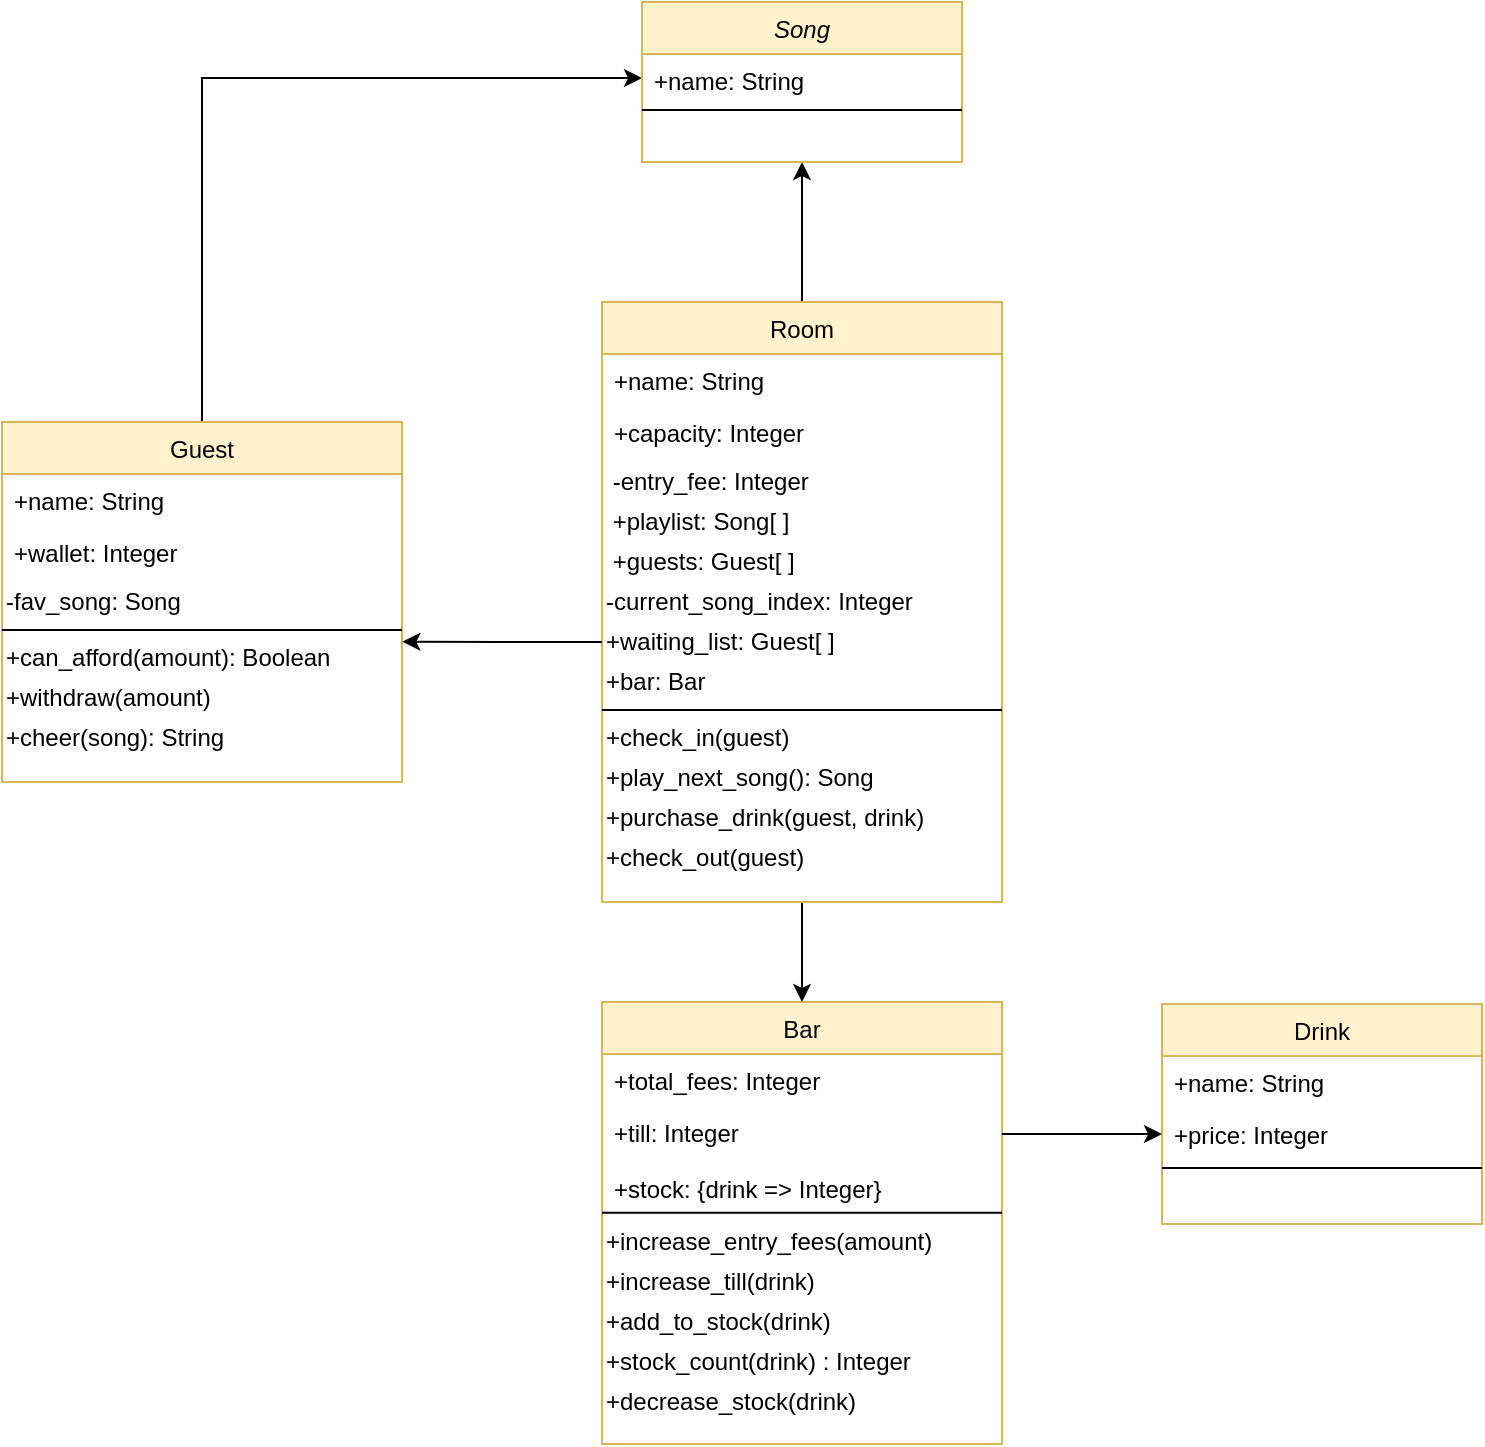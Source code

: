 <mxfile version="13.1.3" type="device"><diagram id="C5RBs43oDa-KdzZeNtuy" name="Page-1"><mxGraphModel dx="1678" dy="839" grid="1" gridSize="10" guides="1" tooltips="1" connect="1" arrows="1" fold="1" page="1" pageScale="1" pageWidth="827" pageHeight="1169" math="0" shadow="0"><root><mxCell id="WIyWlLk6GJQsqaUBKTNV-0"/><mxCell id="WIyWlLk6GJQsqaUBKTNV-1" parent="WIyWlLk6GJQsqaUBKTNV-0"/><mxCell id="UeJzuGdYRGuftx-_iQT7-57" style="edgeStyle=orthogonalEdgeStyle;rounded=0;orthogonalLoop=1;jettySize=auto;html=1;entryX=0;entryY=0.5;entryDx=0;entryDy=0;" edge="1" parent="WIyWlLk6GJQsqaUBKTNV-1" source="UeJzuGdYRGuftx-_iQT7-28" target="zkfFHV4jXpPFQw0GAbJ--1"><mxGeometry relative="1" as="geometry"><Array as="points"><mxPoint x="290" y="78"/><mxPoint x="290" y="78"/></Array></mxGeometry></mxCell><mxCell id="UeJzuGdYRGuftx-_iQT7-59" style="edgeStyle=orthogonalEdgeStyle;rounded=0;orthogonalLoop=1;jettySize=auto;html=1;exitX=0.5;exitY=0;exitDx=0;exitDy=0;entryX=0.5;entryY=1;entryDx=0;entryDy=0;" edge="1" parent="WIyWlLk6GJQsqaUBKTNV-1" source="UeJzuGdYRGuftx-_iQT7-39" target="zkfFHV4jXpPFQw0GAbJ--0"><mxGeometry relative="1" as="geometry"/></mxCell><mxCell id="zkfFHV4jXpPFQw0GAbJ--6" value="Bar" style="swimlane;fontStyle=0;align=center;verticalAlign=top;childLayout=stackLayout;horizontal=1;startSize=26;horizontalStack=0;resizeParent=1;resizeLast=0;collapsible=1;marginBottom=0;rounded=0;shadow=0;strokeWidth=1;fillColor=#fff2cc;strokeColor=#d6b656;" parent="WIyWlLk6GJQsqaUBKTNV-1" vertex="1"><mxGeometry x="330" y="540" width="200" height="221" as="geometry"><mxRectangle x="130" y="380" width="160" height="26" as="alternateBounds"/></mxGeometry></mxCell><mxCell id="zkfFHV4jXpPFQw0GAbJ--7" value="+total_fees: Integer" style="text;align=left;verticalAlign=top;spacingLeft=4;spacingRight=4;overflow=hidden;rotatable=0;points=[[0,0.5],[1,0.5]];portConstraint=eastwest;" parent="zkfFHV4jXpPFQw0GAbJ--6" vertex="1"><mxGeometry y="26" width="200" height="26" as="geometry"/></mxCell><mxCell id="zkfFHV4jXpPFQw0GAbJ--8" value="+till: Integer&#10;" style="text;align=left;verticalAlign=top;spacingLeft=4;spacingRight=4;overflow=hidden;rotatable=0;points=[[0,0.5],[1,0.5]];portConstraint=eastwest;rounded=0;shadow=0;html=0;" parent="zkfFHV4jXpPFQw0GAbJ--6" vertex="1"><mxGeometry y="52" width="200" height="28" as="geometry"/></mxCell><mxCell id="UeJzuGdYRGuftx-_iQT7-14" value="+stock: {drink =&gt; Integer}" style="text;align=left;verticalAlign=top;spacingLeft=4;spacingRight=4;overflow=hidden;rotatable=0;points=[[0,0.5],[1,0.5]];portConstraint=eastwest;rounded=0;shadow=0;html=0;" vertex="1" parent="zkfFHV4jXpPFQw0GAbJ--6"><mxGeometry y="80" width="200" height="20.37" as="geometry"/></mxCell><mxCell id="zkfFHV4jXpPFQw0GAbJ--9" value="" style="line;html=1;strokeWidth=1;align=left;verticalAlign=middle;spacingTop=-1;spacingLeft=3;spacingRight=3;rotatable=0;labelPosition=right;points=[];portConstraint=eastwest;" parent="zkfFHV4jXpPFQw0GAbJ--6" vertex="1"><mxGeometry y="100.37" width="200" height="10" as="geometry"/></mxCell><mxCell id="UeJzuGdYRGuftx-_iQT7-23" value="+increase_entry_fees(amount)" style="text;html=1;align=left;verticalAlign=middle;resizable=0;points=[];autosize=1;" vertex="1" parent="zkfFHV4jXpPFQw0GAbJ--6"><mxGeometry y="110.37" width="200" height="20" as="geometry"/></mxCell><mxCell id="UeJzuGdYRGuftx-_iQT7-24" value="+increase_till(drink)" style="text;html=1;align=left;verticalAlign=middle;resizable=0;points=[];autosize=1;" vertex="1" parent="zkfFHV4jXpPFQw0GAbJ--6"><mxGeometry y="130.37" width="200" height="20" as="geometry"/></mxCell><mxCell id="UeJzuGdYRGuftx-_iQT7-25" value="+add_to_stock(drink)" style="text;html=1;align=left;verticalAlign=middle;resizable=0;points=[];autosize=1;" vertex="1" parent="zkfFHV4jXpPFQw0GAbJ--6"><mxGeometry y="150.37" width="200" height="20" as="geometry"/></mxCell><mxCell id="UeJzuGdYRGuftx-_iQT7-26" value="+stock_count(drink) : Integer" style="text;html=1;align=left;verticalAlign=middle;resizable=0;points=[];autosize=1;" vertex="1" parent="zkfFHV4jXpPFQw0GAbJ--6"><mxGeometry y="170.37" width="200" height="20" as="geometry"/></mxCell><mxCell id="UeJzuGdYRGuftx-_iQT7-27" value="+decrease_stock(drink)" style="text;html=1;align=left;verticalAlign=middle;resizable=0;points=[];autosize=1;" vertex="1" parent="zkfFHV4jXpPFQw0GAbJ--6"><mxGeometry y="190.37" width="200" height="20" as="geometry"/></mxCell><mxCell id="UeJzuGdYRGuftx-_iQT7-63" style="edgeStyle=orthogonalEdgeStyle;rounded=0;orthogonalLoop=1;jettySize=auto;html=1;entryX=0.5;entryY=0;entryDx=0;entryDy=0;" edge="1" parent="WIyWlLk6GJQsqaUBKTNV-1" source="UeJzuGdYRGuftx-_iQT7-39" target="zkfFHV4jXpPFQw0GAbJ--6"><mxGeometry relative="1" as="geometry"/></mxCell><mxCell id="UeJzuGdYRGuftx-_iQT7-39" value="Room" style="swimlane;fontStyle=0;align=center;verticalAlign=top;childLayout=stackLayout;horizontal=1;startSize=26;horizontalStack=0;resizeParent=1;resizeLast=0;collapsible=1;marginBottom=0;rounded=0;shadow=0;strokeWidth=1;fillColor=#fff2cc;strokeColor=#d6b656;" vertex="1" parent="WIyWlLk6GJQsqaUBKTNV-1"><mxGeometry x="330" y="190" width="200" height="300" as="geometry"><mxRectangle x="550" y="140" width="160" height="26" as="alternateBounds"/></mxGeometry></mxCell><mxCell id="UeJzuGdYRGuftx-_iQT7-40" value="+name: String" style="text;align=left;verticalAlign=top;spacingLeft=4;spacingRight=4;overflow=hidden;rotatable=0;points=[[0,0.5],[1,0.5]];portConstraint=eastwest;" vertex="1" parent="UeJzuGdYRGuftx-_iQT7-39"><mxGeometry y="26" width="200" height="26" as="geometry"/></mxCell><mxCell id="UeJzuGdYRGuftx-_iQT7-41" value="+capacity: Integer" style="text;align=left;verticalAlign=top;spacingLeft=4;spacingRight=4;overflow=hidden;rotatable=0;points=[[0,0.5],[1,0.5]];portConstraint=eastwest;rounded=0;shadow=0;html=0;" vertex="1" parent="UeJzuGdYRGuftx-_iQT7-39"><mxGeometry y="52" width="200" height="28" as="geometry"/></mxCell><mxCell id="UeJzuGdYRGuftx-_iQT7-42" value="&amp;nbsp;-entry_fee: Integer" style="text;html=1;align=left;verticalAlign=middle;resizable=0;points=[];autosize=1;" vertex="1" parent="UeJzuGdYRGuftx-_iQT7-39"><mxGeometry y="80" width="200" height="20" as="geometry"/></mxCell><mxCell id="UeJzuGdYRGuftx-_iQT7-48" value="&amp;nbsp;+playlist: Song[ ]" style="text;html=1;align=left;verticalAlign=middle;resizable=0;points=[];autosize=1;" vertex="1" parent="UeJzuGdYRGuftx-_iQT7-39"><mxGeometry y="100" width="200" height="20" as="geometry"/></mxCell><mxCell id="UeJzuGdYRGuftx-_iQT7-52" value="&amp;nbsp;+guests: Guest[ ]" style="text;html=1;align=left;verticalAlign=middle;resizable=0;points=[];autosize=1;" vertex="1" parent="UeJzuGdYRGuftx-_iQT7-39"><mxGeometry y="120" width="200" height="20" as="geometry"/></mxCell><mxCell id="UeJzuGdYRGuftx-_iQT7-51" value="-current_song_index: Integer" style="text;html=1;align=left;verticalAlign=middle;resizable=0;points=[];autosize=1;" vertex="1" parent="UeJzuGdYRGuftx-_iQT7-39"><mxGeometry y="140" width="200" height="20" as="geometry"/></mxCell><mxCell id="UeJzuGdYRGuftx-_iQT7-53" value="+waiting_list: Guest[ ]" style="text;html=1;align=left;verticalAlign=middle;resizable=0;points=[];autosize=1;" vertex="1" parent="UeJzuGdYRGuftx-_iQT7-39"><mxGeometry y="160" width="200" height="20" as="geometry"/></mxCell><mxCell id="UeJzuGdYRGuftx-_iQT7-49" value="+bar: Bar" style="text;html=1;align=left;verticalAlign=middle;resizable=0;points=[];autosize=1;" vertex="1" parent="UeJzuGdYRGuftx-_iQT7-39"><mxGeometry y="180" width="200" height="20" as="geometry"/></mxCell><mxCell id="UeJzuGdYRGuftx-_iQT7-43" value="" style="line;html=1;strokeWidth=1;align=left;verticalAlign=middle;spacingTop=-1;spacingLeft=3;spacingRight=3;rotatable=0;labelPosition=right;points=[];portConstraint=eastwest;" vertex="1" parent="UeJzuGdYRGuftx-_iQT7-39"><mxGeometry y="200" width="200" height="8" as="geometry"/></mxCell><mxCell id="UeJzuGdYRGuftx-_iQT7-44" value="+check_in(guest)" style="text;html=1;align=left;verticalAlign=middle;resizable=0;points=[];autosize=1;" vertex="1" parent="UeJzuGdYRGuftx-_iQT7-39"><mxGeometry y="208" width="200" height="20" as="geometry"/></mxCell><mxCell id="UeJzuGdYRGuftx-_iQT7-45" value="+play_next_song(): Song" style="text;html=1;align=left;verticalAlign=middle;resizable=0;points=[];autosize=1;" vertex="1" parent="UeJzuGdYRGuftx-_iQT7-39"><mxGeometry y="228" width="200" height="20" as="geometry"/></mxCell><mxCell id="UeJzuGdYRGuftx-_iQT7-46" value="+purchase_drink(guest, drink)" style="text;html=1;align=left;verticalAlign=middle;resizable=0;points=[];autosize=1;" vertex="1" parent="UeJzuGdYRGuftx-_iQT7-39"><mxGeometry y="248" width="200" height="20" as="geometry"/></mxCell><mxCell id="UeJzuGdYRGuftx-_iQT7-54" value="+check_out(guest)" style="text;html=1;align=left;verticalAlign=middle;resizable=0;points=[];autosize=1;" vertex="1" parent="UeJzuGdYRGuftx-_iQT7-39"><mxGeometry y="268" width="200" height="20" as="geometry"/></mxCell><mxCell id="zkfFHV4jXpPFQw0GAbJ--17" value="Drink" style="swimlane;fontStyle=0;align=center;verticalAlign=top;childLayout=stackLayout;horizontal=1;startSize=26;horizontalStack=0;resizeParent=1;resizeLast=0;collapsible=1;marginBottom=0;rounded=0;shadow=0;strokeWidth=1;fillColor=#fff2cc;strokeColor=#d6b656;" parent="WIyWlLk6GJQsqaUBKTNV-1" vertex="1"><mxGeometry x="610" y="541" width="160" height="110" as="geometry"><mxRectangle x="550" y="140" width="160" height="26" as="alternateBounds"/></mxGeometry></mxCell><mxCell id="zkfFHV4jXpPFQw0GAbJ--18" value="+name: String" style="text;align=left;verticalAlign=top;spacingLeft=4;spacingRight=4;overflow=hidden;rotatable=0;points=[[0,0.5],[1,0.5]];portConstraint=eastwest;" parent="zkfFHV4jXpPFQw0GAbJ--17" vertex="1"><mxGeometry y="26" width="160" height="26" as="geometry"/></mxCell><mxCell id="zkfFHV4jXpPFQw0GAbJ--19" value="+price: Integer" style="text;align=left;verticalAlign=top;spacingLeft=4;spacingRight=4;overflow=hidden;rotatable=0;points=[[0,0.5],[1,0.5]];portConstraint=eastwest;rounded=0;shadow=0;html=0;" parent="zkfFHV4jXpPFQw0GAbJ--17" vertex="1"><mxGeometry y="52" width="160" height="26" as="geometry"/></mxCell><mxCell id="zkfFHV4jXpPFQw0GAbJ--23" value="" style="line;html=1;strokeWidth=1;align=left;verticalAlign=middle;spacingTop=-1;spacingLeft=3;spacingRight=3;rotatable=0;labelPosition=right;points=[];portConstraint=eastwest;" parent="zkfFHV4jXpPFQw0GAbJ--17" vertex="1"><mxGeometry y="78" width="160" height="8" as="geometry"/></mxCell><mxCell id="UeJzuGdYRGuftx-_iQT7-66" style="edgeStyle=orthogonalEdgeStyle;rounded=0;orthogonalLoop=1;jettySize=auto;html=1;" edge="1" parent="WIyWlLk6GJQsqaUBKTNV-1" source="zkfFHV4jXpPFQw0GAbJ--8" target="zkfFHV4jXpPFQw0GAbJ--19"><mxGeometry relative="1" as="geometry"/></mxCell><mxCell id="zkfFHV4jXpPFQw0GAbJ--0" value="Song" style="swimlane;fontStyle=2;align=center;verticalAlign=top;childLayout=stackLayout;horizontal=1;startSize=26;horizontalStack=0;resizeParent=1;resizeLast=0;collapsible=1;marginBottom=0;rounded=0;shadow=0;strokeWidth=1;fillColor=#fff2cc;strokeColor=#d6b656;" parent="WIyWlLk6GJQsqaUBKTNV-1" vertex="1"><mxGeometry x="350" y="40" width="160" height="80" as="geometry"><mxRectangle x="210" y="120" width="160" height="26" as="alternateBounds"/></mxGeometry></mxCell><mxCell id="zkfFHV4jXpPFQw0GAbJ--1" value="+name: String" style="text;align=left;verticalAlign=top;spacingLeft=4;spacingRight=4;overflow=hidden;rotatable=0;points=[[0,0.5],[1,0.5]];portConstraint=eastwest;" parent="zkfFHV4jXpPFQw0GAbJ--0" vertex="1"><mxGeometry y="26" width="160" height="24" as="geometry"/></mxCell><mxCell id="zkfFHV4jXpPFQw0GAbJ--4" value="" style="line;html=1;strokeWidth=1;align=left;verticalAlign=middle;spacingTop=-1;spacingLeft=3;spacingRight=3;rotatable=0;labelPosition=right;points=[];portConstraint=eastwest;" parent="zkfFHV4jXpPFQw0GAbJ--0" vertex="1"><mxGeometry y="50" width="160" height="8" as="geometry"/></mxCell><mxCell id="UeJzuGdYRGuftx-_iQT7-28" value="Guest" style="swimlane;fontStyle=0;align=center;verticalAlign=top;childLayout=stackLayout;horizontal=1;startSize=26;horizontalStack=0;resizeParent=1;resizeLast=0;collapsible=1;marginBottom=0;rounded=0;shadow=0;strokeWidth=1;fillColor=#fff2cc;strokeColor=#d6b656;" vertex="1" parent="WIyWlLk6GJQsqaUBKTNV-1"><mxGeometry x="30" y="250" width="200" height="180" as="geometry"><mxRectangle x="550" y="140" width="160" height="26" as="alternateBounds"/></mxGeometry></mxCell><mxCell id="UeJzuGdYRGuftx-_iQT7-29" value="+name: String" style="text;align=left;verticalAlign=top;spacingLeft=4;spacingRight=4;overflow=hidden;rotatable=0;points=[[0,0.5],[1,0.5]];portConstraint=eastwest;" vertex="1" parent="UeJzuGdYRGuftx-_iQT7-28"><mxGeometry y="26" width="200" height="26" as="geometry"/></mxCell><mxCell id="UeJzuGdYRGuftx-_iQT7-30" value="+wallet: Integer&#10;" style="text;align=left;verticalAlign=top;spacingLeft=4;spacingRight=4;overflow=hidden;rotatable=0;points=[[0,0.5],[1,0.5]];portConstraint=eastwest;rounded=0;shadow=0;html=0;" vertex="1" parent="UeJzuGdYRGuftx-_iQT7-28"><mxGeometry y="52" width="200" height="28" as="geometry"/></mxCell><mxCell id="UeJzuGdYRGuftx-_iQT7-32" value="-fav_song: Song" style="text;html=1;align=left;verticalAlign=middle;resizable=0;points=[];autosize=1;" vertex="1" parent="UeJzuGdYRGuftx-_iQT7-28"><mxGeometry y="80" width="200" height="20" as="geometry"/></mxCell><mxCell id="UeJzuGdYRGuftx-_iQT7-31" value="" style="line;html=1;strokeWidth=1;align=left;verticalAlign=middle;spacingTop=-1;spacingLeft=3;spacingRight=3;rotatable=0;labelPosition=right;points=[];portConstraint=eastwest;" vertex="1" parent="UeJzuGdYRGuftx-_iQT7-28"><mxGeometry y="100" width="200" height="8" as="geometry"/></mxCell><mxCell id="UeJzuGdYRGuftx-_iQT7-35" value="+can_afford(amount): Boolean" style="text;html=1;align=left;verticalAlign=middle;resizable=0;points=[];autosize=1;" vertex="1" parent="UeJzuGdYRGuftx-_iQT7-28"><mxGeometry y="108" width="200" height="20" as="geometry"/></mxCell><mxCell id="UeJzuGdYRGuftx-_iQT7-37" value="+withdraw(amount)" style="text;html=1;align=left;verticalAlign=middle;resizable=0;points=[];autosize=1;" vertex="1" parent="UeJzuGdYRGuftx-_iQT7-28"><mxGeometry y="128" width="200" height="20" as="geometry"/></mxCell><mxCell id="UeJzuGdYRGuftx-_iQT7-38" value="+cheer(song): String" style="text;html=1;align=left;verticalAlign=middle;resizable=0;points=[];autosize=1;" vertex="1" parent="UeJzuGdYRGuftx-_iQT7-28"><mxGeometry y="148" width="200" height="20" as="geometry"/></mxCell><mxCell id="UeJzuGdYRGuftx-_iQT7-67" style="edgeStyle=orthogonalEdgeStyle;rounded=0;orthogonalLoop=1;jettySize=auto;html=1;entryX=1.001;entryY=0.091;entryDx=0;entryDy=0;entryPerimeter=0;" edge="1" parent="WIyWlLk6GJQsqaUBKTNV-1" source="UeJzuGdYRGuftx-_iQT7-53" target="UeJzuGdYRGuftx-_iQT7-35"><mxGeometry relative="1" as="geometry"/></mxCell></root></mxGraphModel></diagram></mxfile>
